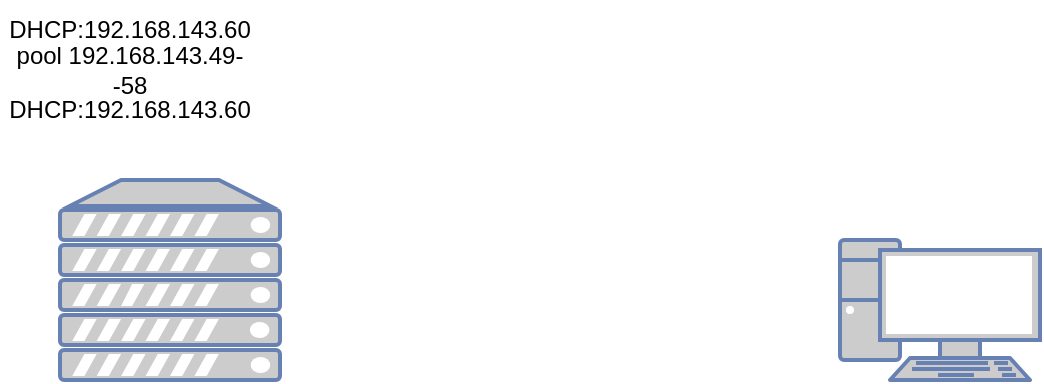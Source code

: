 <mxfile version="23.0.1" type="github">
  <diagram name="Page-1" id="-7r7Z-f3XVGiwXPn8XcL">
    <mxGraphModel dx="1050" dy="538" grid="1" gridSize="10" guides="1" tooltips="1" connect="1" arrows="1" fold="1" page="1" pageScale="1" pageWidth="827" pageHeight="1169" math="0" shadow="0">
      <root>
        <mxCell id="0" />
        <mxCell id="1" parent="0" />
        <mxCell id="ASq-XUtW5CoV-P0M0Zhf-2" value="" style="fontColor=#0066CC;verticalAlign=top;verticalLabelPosition=bottom;labelPosition=center;align=center;html=1;outlineConnect=0;fillColor=#CCCCCC;strokeColor=#6881B3;gradientColor=none;gradientDirection=north;strokeWidth=2;shape=mxgraph.networks.server;" vertex="1" parent="1">
          <mxGeometry x="40" y="140" width="110" height="100" as="geometry" />
        </mxCell>
        <mxCell id="ASq-XUtW5CoV-P0M0Zhf-3" value="pool 192.168.143.49--58" style="text;html=1;strokeColor=none;fillColor=none;align=center;verticalAlign=middle;whiteSpace=wrap;rounded=0;" vertex="1" parent="1">
          <mxGeometry x="10" y="70" width="130" height="30" as="geometry" />
        </mxCell>
        <mxCell id="ASq-XUtW5CoV-P0M0Zhf-4" value="DHCP:192.168.143.60" style="text;html=1;strokeColor=none;fillColor=none;align=center;verticalAlign=middle;whiteSpace=wrap;rounded=0;" vertex="1" parent="1">
          <mxGeometry x="10" y="50" width="130" height="30" as="geometry" />
        </mxCell>
        <mxCell id="ASq-XUtW5CoV-P0M0Zhf-5" value="DHCP:192.168.143.60" style="text;html=1;strokeColor=none;fillColor=none;align=center;verticalAlign=middle;whiteSpace=wrap;rounded=0;" vertex="1" parent="1">
          <mxGeometry x="10" y="90" width="130" height="30" as="geometry" />
        </mxCell>
        <mxCell id="ASq-XUtW5CoV-P0M0Zhf-6" value="" style="fontColor=#0066CC;verticalAlign=top;verticalLabelPosition=bottom;labelPosition=center;align=center;html=1;outlineConnect=0;fillColor=#CCCCCC;strokeColor=#6881B3;gradientColor=none;gradientDirection=north;strokeWidth=2;shape=mxgraph.networks.pc;" vertex="1" parent="1">
          <mxGeometry x="430" y="170" width="100" height="70" as="geometry" />
        </mxCell>
      </root>
    </mxGraphModel>
  </diagram>
</mxfile>
